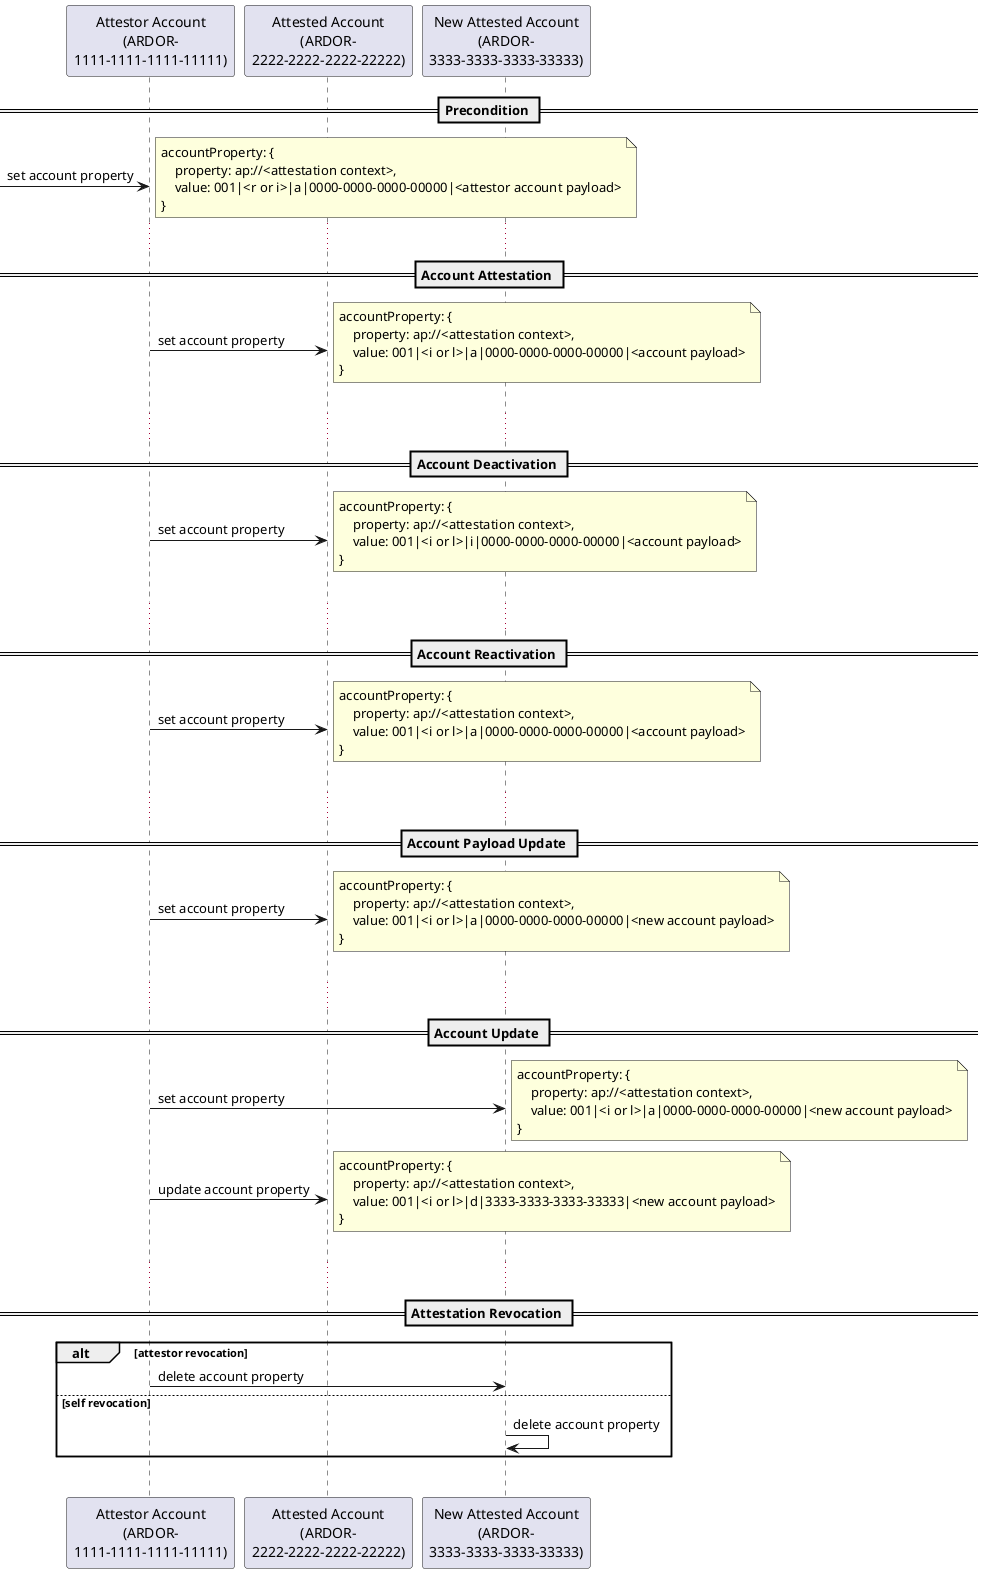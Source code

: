 /*
 *  Copyright (C) 2019  Attila Aldemir <a_aldemir@hotmail.de>
 *
 *  This program is free software: you can redistribute it and/or modify
 *  it under the terms of the GNU General Public License as published by
 *  the Free Software Foundation, either version 3 of the License, or
 *  (at your option) any later version.
 *
 *  This program is distributed in the hope that it will be useful,
 *  but WITHOUT ANY WARRANTY; without even the implied warranty of
 *  MERCHANTABILITY or FITNESS FOR A PARTICULAR PURPOSE.  See the
 *  GNU General Public License for more details.
 *
 *  You should have received a copy of the GNU General Public License
 *  along with this program.  If not, see <https://www.gnu.org/licenses/>.
 */ 

@startuml


participant "Attestor Account\n(ARDOR-\n1111-1111-1111-11111)" as ATTE
participant "Attested Account\n(ARDOR-\n2222-2222-2222-22222)" as CLAI
participant "New Attested Account\n(ARDOR-\n3333-3333-3333-33333)" as NCLAI


== Precondition ==

[-> ATTE: set account property
note right
    accountProperty: {
        property: ap://<attestation context>,
        value: 001|<r or i>|a|0000-0000-0000-00000|<attestor account payload>
    }
end note


...
== Account Attestation ==

ATTE -> CLAI: set account property
note right
    accountProperty: {
        property: ap://<attestation context>,
        value: 001|<i or l>|a|0000-0000-0000-00000|<account payload>
    }
end note
|||


...
== Account Deactivation ==

ATTE -> CLAI: set account property
note right
    accountProperty: {
        property: ap://<attestation context>,
        value: 001|<i or l>|i|0000-0000-0000-00000|<account payload>
    }
end note
|||


...
== Account Reactivation ==

ATTE -> CLAI: set account property
note right
    accountProperty: {
        property: ap://<attestation context>,
        value: 001|<i or l>|a|0000-0000-0000-00000|<account payload>
    }
end note
|||


...
== Account Payload Update ==

ATTE -> CLAI: set account property
note right
    accountProperty: {
        property: ap://<attestation context>,
        value: 001|<i or l>|a|0000-0000-0000-00000|<new account payload>
    }
end note
|||


...
== Account Update ==

ATTE -> NCLAI: set account property
note right
    accountProperty: {
        property: ap://<attestation context>,
        value: 001|<i or l>|a|0000-0000-0000-00000|<new account payload>
    }
end note


ATTE -> CLAI: update account property
note right
    accountProperty: {
        property: ap://<attestation context>,
        value: 001|<i or l>|d|3333-3333-3333-33333|<new account payload>
    }
end note
|||


...
== Attestation Revocation ==

alt attestor revocation
    ATTE -> NCLAI: delete account property
else self revocation
    NCLAI -> NCLAI: delete account property
end
|||


@enduml